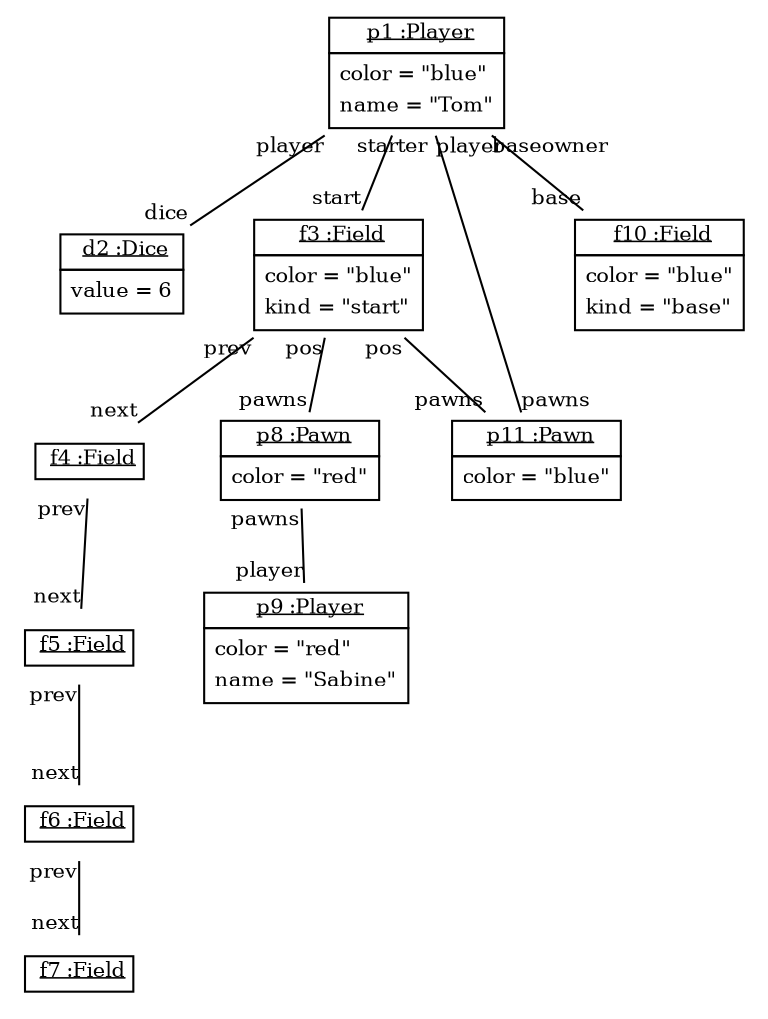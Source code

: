 graph ObjectDiagram {
   node [shape = none, fontsize = 10];
   edge [fontsize = 10];
   compound=true;

p1 [label=<<table border='0' cellborder='1' cellspacing='0'> <tr> <td href="../examples/org/sdmlib/examples/ludo/Player.java"> <u>p1 :Player</u></td></tr><tr><td><table border='0' cellborder='0' cellspacing='0'><tr><td align='left'>color = "blue"</td></tr><tr><td align='left'>name = "Tom"</td></tr></table></td></tr></table>>];
d2 [label=<<table border='0' cellborder='1' cellspacing='0'> <tr> <td href="../examples/org/sdmlib/examples/ludo/Dice.java"> <u>d2 :Dice</u></td></tr><tr><td><table border='0' cellborder='0' cellspacing='0'><tr><td align='left'>value = 6</td></tr></table></td></tr></table>>];
f3 [label=<<table border='0' cellborder='1' cellspacing='0'> <tr> <td href="../examples/org/sdmlib/examples/ludo/Field.java"> <u>f3 :Field</u></td></tr><tr><td><table border='0' cellborder='0' cellspacing='0'><tr><td align='left'>color = "blue"</td></tr><tr><td align='left'>kind = "start"</td></tr></table></td></tr></table>>];
f4 [label=<<table border='0' cellborder='1' cellspacing='0'> <tr> <td href="../examples/org/sdmlib/examples/ludo/Field.java"> <u>f4 :Field</u></td></tr></table>>];
f5 [label=<<table border='0' cellborder='1' cellspacing='0'> <tr> <td href="../examples/org/sdmlib/examples/ludo/Field.java"> <u>f5 :Field</u></td></tr></table>>];
f6 [label=<<table border='0' cellborder='1' cellspacing='0'> <tr> <td href="../examples/org/sdmlib/examples/ludo/Field.java"> <u>f6 :Field</u></td></tr></table>>];
f7 [label=<<table border='0' cellborder='1' cellspacing='0'> <tr> <td href="../examples/org/sdmlib/examples/ludo/Field.java"> <u>f7 :Field</u></td></tr></table>>];
p8 [label=<<table border='0' cellborder='1' cellspacing='0'> <tr> <td href="../examples/org/sdmlib/examples/ludo/Pawn.java"> <u>p8 :Pawn</u></td></tr><tr><td><table border='0' cellborder='0' cellspacing='0'><tr><td align='left'>color = "red"</td></tr></table></td></tr></table>>];
p9 [label=<<table border='0' cellborder='1' cellspacing='0'> <tr> <td href="../examples/org/sdmlib/examples/ludo/Player.java"> <u>p9 :Player</u></td></tr><tr><td><table border='0' cellborder='0' cellspacing='0'><tr><td align='left'>color = "red"</td></tr><tr><td align='left'>name = "Sabine"</td></tr></table></td></tr></table>>];
p11 [label=<<table border='0' cellborder='1' cellspacing='0'> <tr> <td href="../examples/org/sdmlib/examples/ludo/Pawn.java"> <u>p11 :Pawn</u></td></tr><tr><td><table border='0' cellborder='0' cellspacing='0'><tr><td align='left'>color = "blue"</td></tr></table></td></tr></table>>];
f10 [label=<<table border='0' cellborder='1' cellspacing='0'> <tr> <td href="../examples/org/sdmlib/examples/ludo/Field.java"> <u>f10 :Field</u></td></tr><tr><td><table border='0' cellborder='0' cellspacing='0'><tr><td align='left'>color = "blue"</td></tr><tr><td align='left'>kind = "base"</td></tr></table></td></tr></table>>];

p1 -- d2 [headlabel = "dice" taillabel = "player"];
p1 -- f3 [headlabel = "start" taillabel = "starter"];
p1 -- f10 [headlabel = "base" taillabel = "baseowner"];
p1 -- p11 [headlabel = "pawns" taillabel = "player"];
f3 -- f4 [headlabel = "next" taillabel = "prev"];
f3 -- p8 [headlabel = "pawns" taillabel = "pos"];
f3 -- p11 [headlabel = "pawns" taillabel = "pos"];
f4 -- f5 [headlabel = "next" taillabel = "prev"];
f5 -- f6 [headlabel = "next" taillabel = "prev"];
f6 -- f7 [headlabel = "next" taillabel = "prev"];
p8 -- p9 [headlabel = "player" taillabel = "pawns"];
}
